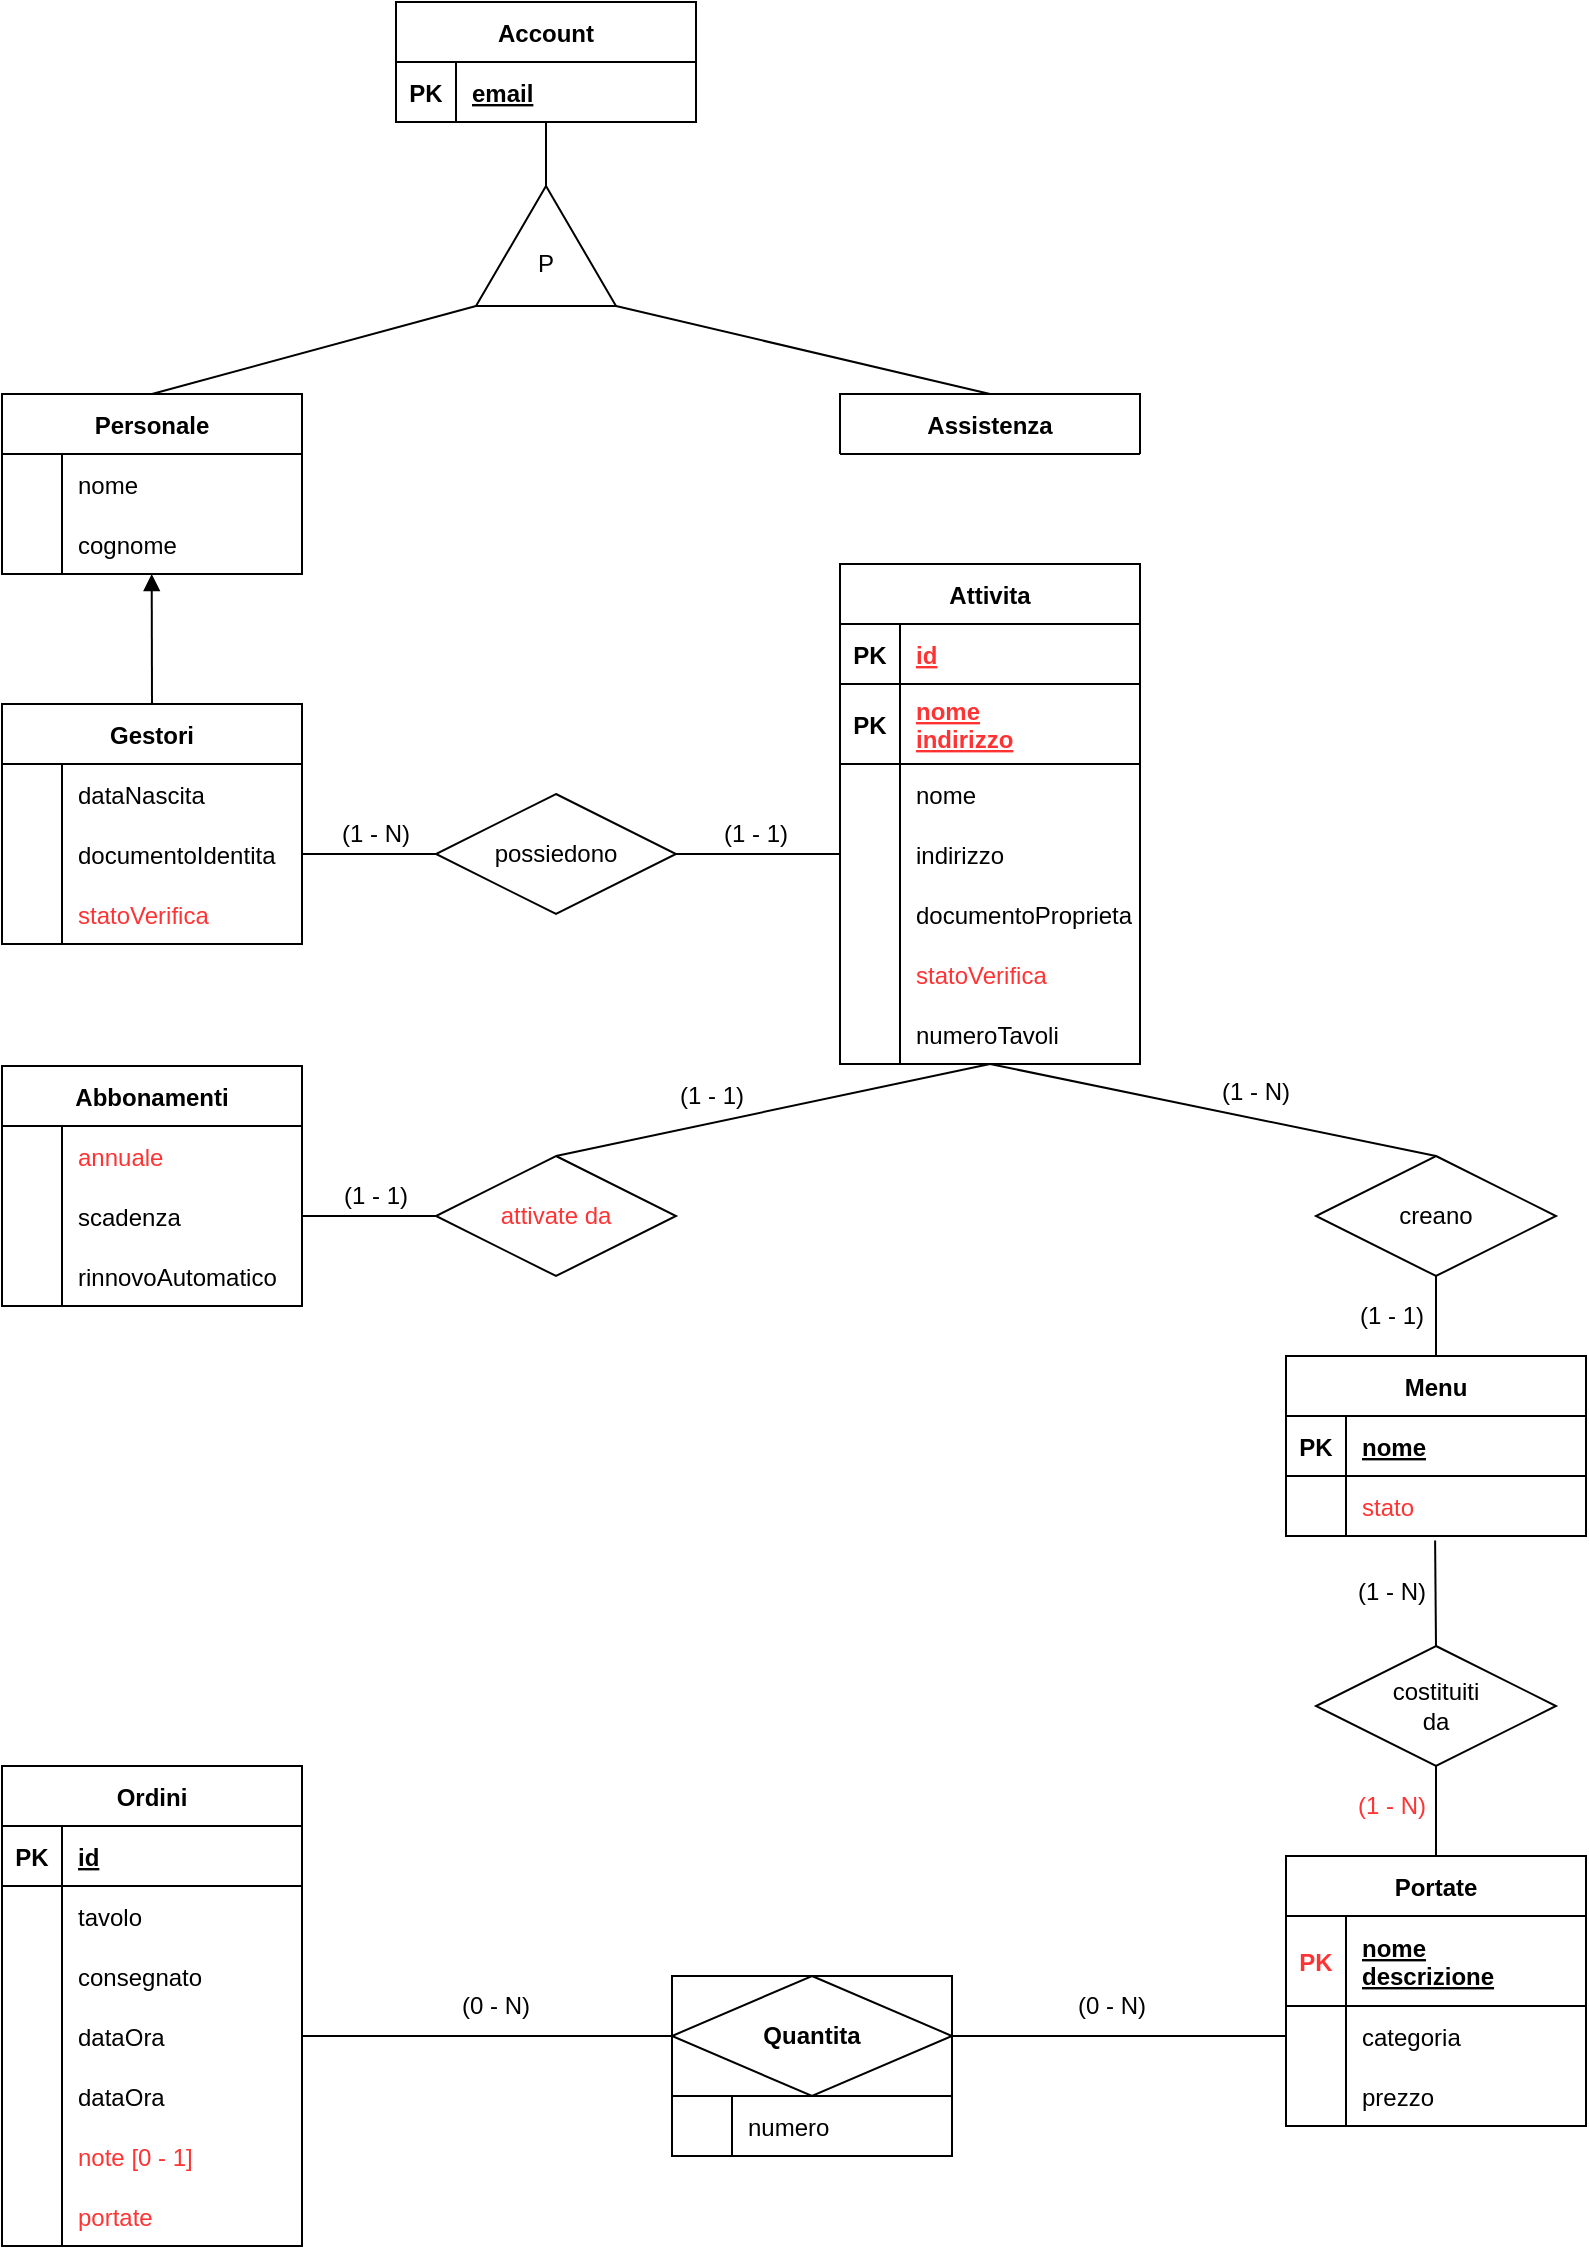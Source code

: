 <mxfile version="20.3.0" type="device"><diagram id="R2lEEEUBdFMjLlhIrx00" name="Page-1"><mxGraphModel dx="1221" dy="764" grid="1" gridSize="10" guides="1" tooltips="1" connect="1" arrows="1" fold="1" page="1" pageScale="1" pageWidth="850" pageHeight="1100" math="0" shadow="0" extFonts="Permanent Marker^https://fonts.googleapis.com/css?family=Permanent+Marker"><root><mxCell id="0"/><mxCell id="1" parent="0"/><mxCell id="C-vyLk0tnHw3VtMMgP7b-23" value="Account" style="shape=table;startSize=30;container=1;collapsible=1;childLayout=tableLayout;fixedRows=1;rowLines=0;fontStyle=1;align=center;resizeLast=1;" parent="1" vertex="1"><mxGeometry x="232" y="10" width="150" height="60" as="geometry"/></mxCell><mxCell id="C-vyLk0tnHw3VtMMgP7b-24" value="" style="shape=partialRectangle;collapsible=0;dropTarget=0;pointerEvents=0;fillColor=none;points=[[0,0.5],[1,0.5]];portConstraint=eastwest;top=0;left=0;right=0;bottom=1;" parent="C-vyLk0tnHw3VtMMgP7b-23" vertex="1"><mxGeometry y="30" width="150" height="30" as="geometry"/></mxCell><mxCell id="C-vyLk0tnHw3VtMMgP7b-25" value="PK" style="shape=partialRectangle;overflow=hidden;connectable=0;fillColor=none;top=0;left=0;bottom=0;right=0;fontStyle=1;" parent="C-vyLk0tnHw3VtMMgP7b-24" vertex="1"><mxGeometry width="30" height="30" as="geometry"><mxRectangle width="30" height="30" as="alternateBounds"/></mxGeometry></mxCell><mxCell id="C-vyLk0tnHw3VtMMgP7b-26" value="email" style="shape=partialRectangle;overflow=hidden;connectable=0;fillColor=none;top=0;left=0;bottom=0;right=0;align=left;spacingLeft=6;fontStyle=5;" parent="C-vyLk0tnHw3VtMMgP7b-24" vertex="1"><mxGeometry x="30" width="120" height="30" as="geometry"><mxRectangle width="120" height="30" as="alternateBounds"/></mxGeometry></mxCell><mxCell id="6NkEFAegAWC6MnVw9q-V-25" style="rounded=0;orthogonalLoop=1;jettySize=auto;html=1;exitX=0.5;exitY=0;exitDx=0;exitDy=0;entryX=0;entryY=1;entryDx=0;entryDy=0;entryPerimeter=0;endArrow=none;endFill=0;" parent="1" source="6NkEFAegAWC6MnVw9q-V-1" target="6NkEFAegAWC6MnVw9q-V-19" edge="1"><mxGeometry relative="1" as="geometry"/></mxCell><mxCell id="6NkEFAegAWC6MnVw9q-V-1" value="Personale" style="shape=table;startSize=30;container=1;collapsible=1;childLayout=tableLayout;fixedRows=1;rowLines=0;fontStyle=1;align=center;resizeLast=1;" parent="1" vertex="1"><mxGeometry x="35" y="206" width="150" height="90" as="geometry"><mxRectangle x="90" y="450" width="100" height="30" as="alternateBounds"/></mxGeometry></mxCell><mxCell id="6NkEFAegAWC6MnVw9q-V-5" value="" style="shape=partialRectangle;collapsible=0;dropTarget=0;pointerEvents=0;fillColor=none;points=[[0,0.5],[1,0.5]];portConstraint=eastwest;top=0;left=0;right=0;bottom=0;" parent="6NkEFAegAWC6MnVw9q-V-1" vertex="1"><mxGeometry y="30" width="150" height="30" as="geometry"/></mxCell><mxCell id="6NkEFAegAWC6MnVw9q-V-6" value="" style="shape=partialRectangle;overflow=hidden;connectable=0;fillColor=none;top=0;left=0;bottom=0;right=0;" parent="6NkEFAegAWC6MnVw9q-V-5" vertex="1"><mxGeometry width="30" height="30" as="geometry"><mxRectangle width="30" height="30" as="alternateBounds"/></mxGeometry></mxCell><mxCell id="6NkEFAegAWC6MnVw9q-V-7" value="nome" style="shape=partialRectangle;overflow=hidden;connectable=0;fillColor=none;top=0;left=0;bottom=0;right=0;align=left;spacingLeft=6;" parent="6NkEFAegAWC6MnVw9q-V-5" vertex="1"><mxGeometry x="30" width="120" height="30" as="geometry"><mxRectangle width="120" height="30" as="alternateBounds"/></mxGeometry></mxCell><mxCell id="RcecmEqzl8VJ-Z9mxIri-4" value="" style="shape=partialRectangle;collapsible=0;dropTarget=0;pointerEvents=0;fillColor=none;points=[[0,0.5],[1,0.5]];portConstraint=eastwest;top=0;left=0;right=0;bottom=0;" parent="6NkEFAegAWC6MnVw9q-V-1" vertex="1"><mxGeometry y="60" width="150" height="30" as="geometry"/></mxCell><mxCell id="RcecmEqzl8VJ-Z9mxIri-5" value="" style="shape=partialRectangle;overflow=hidden;connectable=0;fillColor=none;top=0;left=0;bottom=0;right=0;" parent="RcecmEqzl8VJ-Z9mxIri-4" vertex="1"><mxGeometry width="30" height="30" as="geometry"><mxRectangle width="30" height="30" as="alternateBounds"/></mxGeometry></mxCell><mxCell id="RcecmEqzl8VJ-Z9mxIri-6" value="cognome" style="shape=partialRectangle;overflow=hidden;connectable=0;fillColor=none;top=0;left=0;bottom=0;right=0;align=left;spacingLeft=6;" parent="RcecmEqzl8VJ-Z9mxIri-4" vertex="1"><mxGeometry x="30" width="120" height="30" as="geometry"><mxRectangle width="120" height="30" as="alternateBounds"/></mxGeometry></mxCell><mxCell id="6NkEFAegAWC6MnVw9q-V-26" style="edgeStyle=none;rounded=0;orthogonalLoop=1;jettySize=auto;html=1;exitX=0.5;exitY=0;exitDx=0;exitDy=0;entryX=1;entryY=1;entryDx=0;entryDy=0;entryPerimeter=0;endArrow=none;endFill=0;" parent="1" source="6NkEFAegAWC6MnVw9q-V-9" target="6NkEFAegAWC6MnVw9q-V-19" edge="1"><mxGeometry relative="1" as="geometry"/></mxCell><mxCell id="6NkEFAegAWC6MnVw9q-V-9" value="Assistenza" style="shape=table;startSize=30;container=1;collapsible=1;childLayout=tableLayout;fixedRows=1;rowLines=0;fontStyle=1;align=center;resizeLast=1;" parent="1" vertex="1"><mxGeometry x="454" y="206" width="150" height="30" as="geometry"/></mxCell><mxCell id="6NkEFAegAWC6MnVw9q-V-13" value="" style="shape=partialRectangle;collapsible=0;dropTarget=0;pointerEvents=0;fillColor=none;points=[[0,0.5],[1,0.5]];portConstraint=eastwest;top=0;left=0;right=0;bottom=0;" parent="6NkEFAegAWC6MnVw9q-V-9" vertex="1" visible="0"><mxGeometry y="30" width="250" height="30" as="geometry"/></mxCell><mxCell id="6NkEFAegAWC6MnVw9q-V-14" value="" style="shape=partialRectangle;overflow=hidden;connectable=0;fillColor=none;top=0;left=0;bottom=0;right=0;" parent="6NkEFAegAWC6MnVw9q-V-13" vertex="1"><mxGeometry width="30" height="30" as="geometry"><mxRectangle width="30" height="30" as="alternateBounds"/></mxGeometry></mxCell><mxCell id="6NkEFAegAWC6MnVw9q-V-15" value="" style="shape=partialRectangle;overflow=hidden;connectable=0;fillColor=none;top=0;left=0;bottom=0;right=0;align=left;spacingLeft=6;" parent="6NkEFAegAWC6MnVw9q-V-13" vertex="1"><mxGeometry x="30" width="220" height="30" as="geometry"><mxRectangle width="220" height="30" as="alternateBounds"/></mxGeometry></mxCell><mxCell id="6NkEFAegAWC6MnVw9q-V-22" value="" style="group" parent="1" vertex="1" connectable="0"><mxGeometry x="272" y="102" width="70" height="60" as="geometry"/></mxCell><mxCell id="6NkEFAegAWC6MnVw9q-V-19" value="" style="verticalLabelPosition=bottom;verticalAlign=top;html=1;shape=mxgraph.basic.acute_triangle;dx=0.5;fillColor=#FFFFFF;" parent="6NkEFAegAWC6MnVw9q-V-22" vertex="1"><mxGeometry width="70" height="60" as="geometry"/></mxCell><mxCell id="6NkEFAegAWC6MnVw9q-V-21" value="P" style="text;html=1;strokeColor=none;fillColor=none;align=center;verticalAlign=middle;whiteSpace=wrap;rounded=0;" parent="6NkEFAegAWC6MnVw9q-V-22" vertex="1"><mxGeometry x="14" y="25.714" width="42" height="25.714" as="geometry"/></mxCell><mxCell id="6NkEFAegAWC6MnVw9q-V-24" style="edgeStyle=orthogonalEdgeStyle;rounded=0;orthogonalLoop=1;jettySize=auto;html=1;entryX=0.5;entryY=1;entryDx=0;entryDy=0;endArrow=none;endFill=0;" parent="1" source="6NkEFAegAWC6MnVw9q-V-19" target="C-vyLk0tnHw3VtMMgP7b-23" edge="1"><mxGeometry relative="1" as="geometry"><mxPoint x="380" y="46" as="targetPoint"/></mxGeometry></mxCell><mxCell id="RcecmEqzl8VJ-Z9mxIri-7" value="" style="endArrow=block;html=1;rounded=0;exitX=0.5;exitY=0;exitDx=0;exitDy=0;endFill=1;entryX=0.499;entryY=1;entryDx=0;entryDy=0;entryPerimeter=0;" parent="1" source="RcecmEqzl8VJ-Z9mxIri-9" target="RcecmEqzl8VJ-Z9mxIri-4" edge="1"><mxGeometry width="50" height="50" relative="1" as="geometry"><mxPoint x="185" y="499" as="sourcePoint"/><mxPoint x="140" y="310" as="targetPoint"/></mxGeometry></mxCell><mxCell id="RcecmEqzl8VJ-Z9mxIri-9" value="Gestori" style="shape=table;startSize=30;container=1;collapsible=1;childLayout=tableLayout;fixedRows=1;rowLines=0;fontStyle=1;align=center;resizeLast=1;" parent="1" vertex="1"><mxGeometry x="35" y="361" width="150" height="120" as="geometry"><mxRectangle x="90" y="450" width="100" height="30" as="alternateBounds"/></mxGeometry></mxCell><mxCell id="RcecmEqzl8VJ-Z9mxIri-10" value="" style="shape=partialRectangle;collapsible=0;dropTarget=0;pointerEvents=0;fillColor=none;points=[[0,0.5],[1,0.5]];portConstraint=eastwest;top=0;left=0;right=0;bottom=0;" parent="RcecmEqzl8VJ-Z9mxIri-9" vertex="1"><mxGeometry y="30" width="150" height="30" as="geometry"/></mxCell><mxCell id="RcecmEqzl8VJ-Z9mxIri-11" value="" style="shape=partialRectangle;overflow=hidden;connectable=0;fillColor=none;top=0;left=0;bottom=0;right=0;" parent="RcecmEqzl8VJ-Z9mxIri-10" vertex="1"><mxGeometry width="30" height="30" as="geometry"><mxRectangle width="30" height="30" as="alternateBounds"/></mxGeometry></mxCell><mxCell id="RcecmEqzl8VJ-Z9mxIri-12" value="dataNascita" style="shape=partialRectangle;overflow=hidden;connectable=0;fillColor=none;top=0;left=0;bottom=0;right=0;align=left;spacingLeft=6;" parent="RcecmEqzl8VJ-Z9mxIri-10" vertex="1"><mxGeometry x="30" width="120" height="30" as="geometry"><mxRectangle width="120" height="30" as="alternateBounds"/></mxGeometry></mxCell><mxCell id="RcecmEqzl8VJ-Z9mxIri-13" value="" style="shape=partialRectangle;collapsible=0;dropTarget=0;pointerEvents=0;fillColor=none;points=[[0,0.5],[1,0.5]];portConstraint=eastwest;top=0;left=0;right=0;bottom=0;" parent="RcecmEqzl8VJ-Z9mxIri-9" vertex="1"><mxGeometry y="60" width="150" height="30" as="geometry"/></mxCell><mxCell id="RcecmEqzl8VJ-Z9mxIri-14" value="" style="shape=partialRectangle;overflow=hidden;connectable=0;fillColor=none;top=0;left=0;bottom=0;right=0;" parent="RcecmEqzl8VJ-Z9mxIri-13" vertex="1"><mxGeometry width="30" height="30" as="geometry"><mxRectangle width="30" height="30" as="alternateBounds"/></mxGeometry></mxCell><mxCell id="RcecmEqzl8VJ-Z9mxIri-15" value="documentoIdentita" style="shape=partialRectangle;overflow=hidden;connectable=0;fillColor=none;top=0;left=0;bottom=0;right=0;align=left;spacingLeft=6;" parent="RcecmEqzl8VJ-Z9mxIri-13" vertex="1"><mxGeometry x="30" width="120" height="30" as="geometry"><mxRectangle width="120" height="30" as="alternateBounds"/></mxGeometry></mxCell><mxCell id="RcecmEqzl8VJ-Z9mxIri-16" value="" style="shape=partialRectangle;collapsible=0;dropTarget=0;pointerEvents=0;fillColor=none;points=[[0,0.5],[1,0.5]];portConstraint=eastwest;top=0;left=0;right=0;bottom=0;" parent="RcecmEqzl8VJ-Z9mxIri-9" vertex="1"><mxGeometry y="90" width="150" height="30" as="geometry"/></mxCell><mxCell id="RcecmEqzl8VJ-Z9mxIri-17" value="" style="shape=partialRectangle;overflow=hidden;connectable=0;fillColor=none;top=0;left=0;bottom=0;right=0;" parent="RcecmEqzl8VJ-Z9mxIri-16" vertex="1"><mxGeometry width="30" height="30" as="geometry"><mxRectangle width="30" height="30" as="alternateBounds"/></mxGeometry></mxCell><mxCell id="RcecmEqzl8VJ-Z9mxIri-18" value="statoVerifica" style="shape=partialRectangle;overflow=hidden;connectable=0;fillColor=none;top=0;left=0;bottom=0;right=0;align=left;spacingLeft=6;strokeColor=#FF3333;fontColor=#FF3333;" parent="RcecmEqzl8VJ-Z9mxIri-16" vertex="1"><mxGeometry x="30" width="120" height="30" as="geometry"><mxRectangle width="120" height="30" as="alternateBounds"/></mxGeometry></mxCell><mxCell id="RcecmEqzl8VJ-Z9mxIri-25" value="" style="group" parent="1" vertex="1" connectable="0"><mxGeometry x="252" y="411" width="120" height="60" as="geometry"/></mxCell><mxCell id="RcecmEqzl8VJ-Z9mxIri-23" value="" style="rhombus;whiteSpace=wrap;html=1;" parent="RcecmEqzl8VJ-Z9mxIri-25" vertex="1"><mxGeometry y="-5" width="120" height="60" as="geometry"/></mxCell><mxCell id="RcecmEqzl8VJ-Z9mxIri-24" value="possiedono" style="text;html=1;strokeColor=none;fillColor=none;align=center;verticalAlign=middle;whiteSpace=wrap;rounded=0;" parent="RcecmEqzl8VJ-Z9mxIri-25" vertex="1"><mxGeometry x="30" y="10" width="60" height="30" as="geometry"/></mxCell><mxCell id="RcecmEqzl8VJ-Z9mxIri-26" style="edgeStyle=orthogonalEdgeStyle;rounded=0;orthogonalLoop=1;jettySize=auto;html=1;exitX=0;exitY=0.5;exitDx=0;exitDy=0;entryX=1;entryY=0.5;entryDx=0;entryDy=0;endArrow=none;endFill=0;" parent="1" source="RcecmEqzl8VJ-Z9mxIri-23" target="RcecmEqzl8VJ-Z9mxIri-13" edge="1"><mxGeometry relative="1" as="geometry"/></mxCell><mxCell id="RcecmEqzl8VJ-Z9mxIri-28" value="Attivita" style="shape=table;startSize=30;container=1;collapsible=1;childLayout=tableLayout;fixedRows=1;rowLines=0;fontStyle=1;align=center;resizeLast=1;" parent="1" vertex="1"><mxGeometry x="454" y="291" width="150" height="250" as="geometry"><mxRectangle x="90" y="450" width="100" height="30" as="alternateBounds"/></mxGeometry></mxCell><mxCell id="RcecmEqzl8VJ-Z9mxIri-39" value="" style="shape=tableRow;horizontal=0;startSize=0;swimlaneHead=0;swimlaneBody=0;fillColor=none;collapsible=0;dropTarget=0;points=[[0,0.5],[1,0.5]];portConstraint=eastwest;top=0;left=0;right=0;bottom=1;" parent="RcecmEqzl8VJ-Z9mxIri-28" vertex="1"><mxGeometry y="30" width="150" height="30" as="geometry"/></mxCell><mxCell id="RcecmEqzl8VJ-Z9mxIri-40" value="PK" style="shape=partialRectangle;connectable=0;fillColor=none;top=0;left=0;bottom=0;right=0;fontStyle=1;overflow=hidden;" parent="RcecmEqzl8VJ-Z9mxIri-39" vertex="1"><mxGeometry width="30" height="30" as="geometry"><mxRectangle width="30" height="30" as="alternateBounds"/></mxGeometry></mxCell><mxCell id="RcecmEqzl8VJ-Z9mxIri-41" value="id" style="shape=partialRectangle;connectable=0;fillColor=none;top=0;left=0;bottom=0;right=0;align=left;spacingLeft=6;fontStyle=5;overflow=hidden;fontColor=#FF3333;" parent="RcecmEqzl8VJ-Z9mxIri-39" vertex="1"><mxGeometry x="30" width="120" height="30" as="geometry"><mxRectangle width="120" height="30" as="alternateBounds"/></mxGeometry></mxCell><mxCell id="RcecmEqzl8VJ-Z9mxIri-94" value="" style="shape=tableRow;horizontal=0;startSize=0;swimlaneHead=0;swimlaneBody=0;fillColor=none;collapsible=0;dropTarget=0;points=[[0,0.5],[1,0.5]];portConstraint=eastwest;top=0;left=0;right=0;bottom=1;" parent="RcecmEqzl8VJ-Z9mxIri-28" vertex="1"><mxGeometry y="60" width="150" height="40" as="geometry"/></mxCell><mxCell id="RcecmEqzl8VJ-Z9mxIri-95" value="PK" style="shape=partialRectangle;connectable=0;fillColor=none;top=0;left=0;bottom=0;right=0;fontStyle=1;overflow=hidden;" parent="RcecmEqzl8VJ-Z9mxIri-94" vertex="1"><mxGeometry width="30" height="40" as="geometry"><mxRectangle width="30" height="40" as="alternateBounds"/></mxGeometry></mxCell><mxCell id="RcecmEqzl8VJ-Z9mxIri-96" value="nome&#10;indirizzo" style="shape=partialRectangle;connectable=0;fillColor=none;top=0;left=0;bottom=0;right=0;align=left;spacingLeft=6;fontStyle=5;overflow=hidden;fontColor=#FF3333;" parent="RcecmEqzl8VJ-Z9mxIri-94" vertex="1"><mxGeometry x="30" width="120" height="40" as="geometry"><mxRectangle width="120" height="40" as="alternateBounds"/></mxGeometry></mxCell><mxCell id="RcecmEqzl8VJ-Z9mxIri-29" value="" style="shape=partialRectangle;collapsible=0;dropTarget=0;pointerEvents=0;fillColor=none;points=[[0,0.5],[1,0.5]];portConstraint=eastwest;top=0;left=0;right=0;bottom=0;" parent="RcecmEqzl8VJ-Z9mxIri-28" vertex="1"><mxGeometry y="100" width="150" height="30" as="geometry"/></mxCell><mxCell id="RcecmEqzl8VJ-Z9mxIri-30" value="" style="shape=partialRectangle;overflow=hidden;connectable=0;fillColor=none;top=0;left=0;bottom=0;right=0;" parent="RcecmEqzl8VJ-Z9mxIri-29" vertex="1"><mxGeometry width="30" height="30" as="geometry"><mxRectangle width="30" height="30" as="alternateBounds"/></mxGeometry></mxCell><mxCell id="RcecmEqzl8VJ-Z9mxIri-31" value="nome" style="shape=partialRectangle;overflow=hidden;connectable=0;fillColor=none;top=0;left=0;bottom=0;right=0;align=left;spacingLeft=6;" parent="RcecmEqzl8VJ-Z9mxIri-29" vertex="1"><mxGeometry x="30" width="120" height="30" as="geometry"><mxRectangle width="120" height="30" as="alternateBounds"/></mxGeometry></mxCell><mxCell id="RcecmEqzl8VJ-Z9mxIri-32" value="" style="shape=partialRectangle;collapsible=0;dropTarget=0;pointerEvents=0;fillColor=none;points=[[0,0.5],[1,0.5]];portConstraint=eastwest;top=0;left=0;right=0;bottom=0;" parent="RcecmEqzl8VJ-Z9mxIri-28" vertex="1"><mxGeometry y="130" width="150" height="30" as="geometry"/></mxCell><mxCell id="RcecmEqzl8VJ-Z9mxIri-33" value="" style="shape=partialRectangle;overflow=hidden;connectable=0;fillColor=none;top=0;left=0;bottom=0;right=0;" parent="RcecmEqzl8VJ-Z9mxIri-32" vertex="1"><mxGeometry width="30" height="30" as="geometry"><mxRectangle width="30" height="30" as="alternateBounds"/></mxGeometry></mxCell><mxCell id="RcecmEqzl8VJ-Z9mxIri-34" value="indirizzo" style="shape=partialRectangle;overflow=hidden;connectable=0;fillColor=none;top=0;left=0;bottom=0;right=0;align=left;spacingLeft=6;" parent="RcecmEqzl8VJ-Z9mxIri-32" vertex="1"><mxGeometry x="30" width="120" height="30" as="geometry"><mxRectangle width="120" height="30" as="alternateBounds"/></mxGeometry></mxCell><mxCell id="RcecmEqzl8VJ-Z9mxIri-35" value="" style="shape=partialRectangle;collapsible=0;dropTarget=0;pointerEvents=0;fillColor=none;points=[[0,0.5],[1,0.5]];portConstraint=eastwest;top=0;left=0;right=0;bottom=0;" parent="RcecmEqzl8VJ-Z9mxIri-28" vertex="1"><mxGeometry y="160" width="150" height="30" as="geometry"/></mxCell><mxCell id="RcecmEqzl8VJ-Z9mxIri-36" value="" style="shape=partialRectangle;overflow=hidden;connectable=0;fillColor=none;top=0;left=0;bottom=0;right=0;" parent="RcecmEqzl8VJ-Z9mxIri-35" vertex="1"><mxGeometry width="30" height="30" as="geometry"><mxRectangle width="30" height="30" as="alternateBounds"/></mxGeometry></mxCell><mxCell id="RcecmEqzl8VJ-Z9mxIri-37" value="documentoProprieta" style="shape=partialRectangle;overflow=hidden;connectable=0;fillColor=none;top=0;left=0;bottom=0;right=0;align=left;spacingLeft=6;" parent="RcecmEqzl8VJ-Z9mxIri-35" vertex="1"><mxGeometry x="30" width="120" height="30" as="geometry"><mxRectangle width="120" height="30" as="alternateBounds"/></mxGeometry></mxCell><mxCell id="RcecmEqzl8VJ-Z9mxIri-42" value="" style="shape=partialRectangle;collapsible=0;dropTarget=0;pointerEvents=0;fillColor=none;points=[[0,0.5],[1,0.5]];portConstraint=eastwest;top=0;left=0;right=0;bottom=0;" parent="RcecmEqzl8VJ-Z9mxIri-28" vertex="1"><mxGeometry y="190" width="150" height="30" as="geometry"/></mxCell><mxCell id="RcecmEqzl8VJ-Z9mxIri-43" value="" style="shape=partialRectangle;overflow=hidden;connectable=0;fillColor=none;top=0;left=0;bottom=0;right=0;" parent="RcecmEqzl8VJ-Z9mxIri-42" vertex="1"><mxGeometry width="30" height="30" as="geometry"><mxRectangle width="30" height="30" as="alternateBounds"/></mxGeometry></mxCell><mxCell id="RcecmEqzl8VJ-Z9mxIri-44" value="statoVerifica" style="shape=partialRectangle;overflow=hidden;connectable=0;fillColor=none;top=0;left=0;bottom=0;right=0;align=left;spacingLeft=6;fontColor=#FF3333;" parent="RcecmEqzl8VJ-Z9mxIri-42" vertex="1"><mxGeometry x="30" width="120" height="30" as="geometry"><mxRectangle width="120" height="30" as="alternateBounds"/></mxGeometry></mxCell><mxCell id="RcecmEqzl8VJ-Z9mxIri-45" value="" style="shape=partialRectangle;collapsible=0;dropTarget=0;pointerEvents=0;fillColor=none;points=[[0,0.5],[1,0.5]];portConstraint=eastwest;top=0;left=0;right=0;bottom=0;" parent="RcecmEqzl8VJ-Z9mxIri-28" vertex="1"><mxGeometry y="220" width="150" height="30" as="geometry"/></mxCell><mxCell id="RcecmEqzl8VJ-Z9mxIri-46" value="" style="shape=partialRectangle;overflow=hidden;connectable=0;fillColor=none;top=0;left=0;bottom=0;right=0;" parent="RcecmEqzl8VJ-Z9mxIri-45" vertex="1"><mxGeometry width="30" height="30" as="geometry"><mxRectangle width="30" height="30" as="alternateBounds"/></mxGeometry></mxCell><mxCell id="RcecmEqzl8VJ-Z9mxIri-47" value="numeroTavoli" style="shape=partialRectangle;overflow=hidden;connectable=0;fillColor=none;top=0;left=0;bottom=0;right=0;align=left;spacingLeft=6;" parent="RcecmEqzl8VJ-Z9mxIri-45" vertex="1"><mxGeometry x="30" width="120" height="30" as="geometry"><mxRectangle width="120" height="30" as="alternateBounds"/></mxGeometry></mxCell><mxCell id="RcecmEqzl8VJ-Z9mxIri-48" value="" style="endArrow=none;html=1;rounded=0;exitX=1;exitY=0.5;exitDx=0;exitDy=0;entryX=0;entryY=0.5;entryDx=0;entryDy=0;" parent="1" source="RcecmEqzl8VJ-Z9mxIri-23" target="RcecmEqzl8VJ-Z9mxIri-32" edge="1"><mxGeometry width="50" height="50" relative="1" as="geometry"><mxPoint x="335" y="429" as="sourcePoint"/><mxPoint x="385" y="379" as="targetPoint"/></mxGeometry></mxCell><mxCell id="RcecmEqzl8VJ-Z9mxIri-50" value="Menu" style="shape=table;startSize=30;container=1;collapsible=1;childLayout=tableLayout;fixedRows=1;rowLines=0;fontStyle=1;align=center;resizeLast=1;" parent="1" vertex="1"><mxGeometry x="677" y="687" width="150" height="90" as="geometry"/></mxCell><mxCell id="RcecmEqzl8VJ-Z9mxIri-51" value="" style="shape=tableRow;horizontal=0;startSize=0;swimlaneHead=0;swimlaneBody=0;fillColor=none;collapsible=0;dropTarget=0;points=[[0,0.5],[1,0.5]];portConstraint=eastwest;top=0;left=0;right=0;bottom=1;" parent="RcecmEqzl8VJ-Z9mxIri-50" vertex="1"><mxGeometry y="30" width="150" height="30" as="geometry"/></mxCell><mxCell id="RcecmEqzl8VJ-Z9mxIri-52" value="PK" style="shape=partialRectangle;connectable=0;fillColor=none;top=0;left=0;bottom=0;right=0;fontStyle=1;overflow=hidden;" parent="RcecmEqzl8VJ-Z9mxIri-51" vertex="1"><mxGeometry width="30" height="30" as="geometry"><mxRectangle width="30" height="30" as="alternateBounds"/></mxGeometry></mxCell><mxCell id="RcecmEqzl8VJ-Z9mxIri-53" value="nome" style="shape=partialRectangle;connectable=0;fillColor=none;top=0;left=0;bottom=0;right=0;align=left;spacingLeft=6;fontStyle=5;overflow=hidden;" parent="RcecmEqzl8VJ-Z9mxIri-51" vertex="1"><mxGeometry x="30" width="120" height="30" as="geometry"><mxRectangle width="120" height="30" as="alternateBounds"/></mxGeometry></mxCell><mxCell id="RcecmEqzl8VJ-Z9mxIri-54" value="" style="shape=tableRow;horizontal=0;startSize=0;swimlaneHead=0;swimlaneBody=0;fillColor=none;collapsible=0;dropTarget=0;points=[[0,0.5],[1,0.5]];portConstraint=eastwest;top=0;left=0;right=0;bottom=0;" parent="RcecmEqzl8VJ-Z9mxIri-50" vertex="1"><mxGeometry y="60" width="150" height="30" as="geometry"/></mxCell><mxCell id="RcecmEqzl8VJ-Z9mxIri-55" value="" style="shape=partialRectangle;connectable=0;fillColor=none;top=0;left=0;bottom=0;right=0;editable=1;overflow=hidden;" parent="RcecmEqzl8VJ-Z9mxIri-54" vertex="1"><mxGeometry width="30" height="30" as="geometry"><mxRectangle width="30" height="30" as="alternateBounds"/></mxGeometry></mxCell><mxCell id="RcecmEqzl8VJ-Z9mxIri-56" value="stato" style="shape=partialRectangle;connectable=0;fillColor=none;top=0;left=0;bottom=0;right=0;align=left;spacingLeft=6;overflow=hidden;fontColor=#FF3333;" parent="RcecmEqzl8VJ-Z9mxIri-54" vertex="1"><mxGeometry x="30" width="120" height="30" as="geometry"><mxRectangle width="120" height="30" as="alternateBounds"/></mxGeometry></mxCell><mxCell id="RcecmEqzl8VJ-Z9mxIri-63" value="" style="group" parent="1" vertex="1" connectable="0"><mxGeometry x="692" y="592" width="120" height="60" as="geometry"/></mxCell><mxCell id="RcecmEqzl8VJ-Z9mxIri-64" value="" style="rhombus;whiteSpace=wrap;html=1;" parent="RcecmEqzl8VJ-Z9mxIri-63" vertex="1"><mxGeometry y="-5" width="120" height="60" as="geometry"/></mxCell><mxCell id="RcecmEqzl8VJ-Z9mxIri-65" value="creano" style="text;html=1;strokeColor=none;fillColor=none;align=center;verticalAlign=middle;whiteSpace=wrap;rounded=0;" parent="RcecmEqzl8VJ-Z9mxIri-63" vertex="1"><mxGeometry x="30" y="10" width="60" height="30" as="geometry"/></mxCell><mxCell id="RcecmEqzl8VJ-Z9mxIri-67" value="" style="endArrow=none;html=1;rounded=0;exitX=0.5;exitY=1;exitDx=0;exitDy=0;entryX=0.5;entryY=0;entryDx=0;entryDy=0;" parent="1" source="RcecmEqzl8VJ-Z9mxIri-64" target="RcecmEqzl8VJ-Z9mxIri-50" edge="1"><mxGeometry width="50" height="50" relative="1" as="geometry"><mxPoint x="730" y="286" as="sourcePoint"/><mxPoint x="885" y="476" as="targetPoint"/></mxGeometry></mxCell><mxCell id="RcecmEqzl8VJ-Z9mxIri-69" value="" style="endArrow=none;html=1;rounded=0;entryX=0.5;entryY=0;entryDx=0;entryDy=0;exitX=0.5;exitY=1;exitDx=0;exitDy=0;" parent="1" edge="1" target="RcecmEqzl8VJ-Z9mxIri-64" source="RcecmEqzl8VJ-Z9mxIri-28"><mxGeometry width="50" height="50" relative="1" as="geometry"><mxPoint x="530.95" y="527.24" as="sourcePoint"/><mxPoint x="715" y="521.0" as="targetPoint"/></mxGeometry></mxCell><mxCell id="RcecmEqzl8VJ-Z9mxIri-72" value="" style="group" parent="1" vertex="1" connectable="0"><mxGeometry x="692" y="837" width="120" height="60" as="geometry"/></mxCell><mxCell id="RcecmEqzl8VJ-Z9mxIri-73" value="" style="rhombus;whiteSpace=wrap;html=1;" parent="RcecmEqzl8VJ-Z9mxIri-72" vertex="1"><mxGeometry y="-5" width="120" height="60" as="geometry"/></mxCell><mxCell id="RcecmEqzl8VJ-Z9mxIri-74" value="costituiti da" style="text;html=1;strokeColor=none;fillColor=none;align=center;verticalAlign=middle;whiteSpace=wrap;rounded=0;" parent="RcecmEqzl8VJ-Z9mxIri-72" vertex="1"><mxGeometry x="30" y="10" width="60" height="30" as="geometry"/></mxCell><mxCell id="RcecmEqzl8VJ-Z9mxIri-75" value="" style="endArrow=none;html=1;rounded=0;fontColor=#FF3333;exitX=0.5;exitY=0;exitDx=0;exitDy=0;entryX=0.497;entryY=1.075;entryDx=0;entryDy=0;entryPerimeter=0;" parent="1" source="RcecmEqzl8VJ-Z9mxIri-73" target="RcecmEqzl8VJ-Z9mxIri-54" edge="1"><mxGeometry width="50" height="50" relative="1" as="geometry"><mxPoint x="1155" y="516" as="sourcePoint"/><mxPoint x="1175" y="396" as="targetPoint"/></mxGeometry></mxCell><mxCell id="RcecmEqzl8VJ-Z9mxIri-76" value="Portate" style="shape=table;startSize=30;container=1;collapsible=1;childLayout=tableLayout;fixedRows=1;rowLines=0;fontStyle=1;align=center;resizeLast=1;fontColor=#000000;" parent="1" vertex="1"><mxGeometry x="677" y="937" width="150" height="135" as="geometry"/></mxCell><mxCell id="RcecmEqzl8VJ-Z9mxIri-77" value="" style="shape=tableRow;horizontal=0;startSize=0;swimlaneHead=0;swimlaneBody=0;fillColor=none;collapsible=0;dropTarget=0;points=[[0,0.5],[1,0.5]];portConstraint=eastwest;top=0;left=0;right=0;bottom=1;fontColor=#FF3333;" parent="RcecmEqzl8VJ-Z9mxIri-76" vertex="1"><mxGeometry y="30" width="150" height="45" as="geometry"/></mxCell><mxCell id="RcecmEqzl8VJ-Z9mxIri-78" value="PK" style="shape=partialRectangle;connectable=0;fillColor=none;top=0;left=0;bottom=0;right=0;fontStyle=1;overflow=hidden;fontColor=#FF3333;" parent="RcecmEqzl8VJ-Z9mxIri-77" vertex="1"><mxGeometry width="30" height="45" as="geometry"><mxRectangle width="30" height="45" as="alternateBounds"/></mxGeometry></mxCell><mxCell id="RcecmEqzl8VJ-Z9mxIri-79" value="nome&#10;descrizione" style="shape=partialRectangle;connectable=0;fillColor=none;top=0;left=0;bottom=0;right=0;align=left;spacingLeft=6;fontStyle=5;overflow=hidden;fontColor=#000000;" parent="RcecmEqzl8VJ-Z9mxIri-77" vertex="1"><mxGeometry x="30" width="120" height="45" as="geometry"><mxRectangle width="120" height="45" as="alternateBounds"/></mxGeometry></mxCell><mxCell id="RcecmEqzl8VJ-Z9mxIri-80" value="" style="shape=tableRow;horizontal=0;startSize=0;swimlaneHead=0;swimlaneBody=0;fillColor=none;collapsible=0;dropTarget=0;points=[[0,0.5],[1,0.5]];portConstraint=eastwest;top=0;left=0;right=0;bottom=0;fontColor=#FF3333;" parent="RcecmEqzl8VJ-Z9mxIri-76" vertex="1"><mxGeometry y="75" width="150" height="30" as="geometry"/></mxCell><mxCell id="RcecmEqzl8VJ-Z9mxIri-81" value="" style="shape=partialRectangle;connectable=0;fillColor=none;top=0;left=0;bottom=0;right=0;editable=1;overflow=hidden;fontColor=#FF3333;" parent="RcecmEqzl8VJ-Z9mxIri-80" vertex="1"><mxGeometry width="30" height="30" as="geometry"><mxRectangle width="30" height="30" as="alternateBounds"/></mxGeometry></mxCell><mxCell id="RcecmEqzl8VJ-Z9mxIri-82" value="categoria" style="shape=partialRectangle;connectable=0;fillColor=none;top=0;left=0;bottom=0;right=0;align=left;spacingLeft=6;overflow=hidden;fontColor=#000000;" parent="RcecmEqzl8VJ-Z9mxIri-80" vertex="1"><mxGeometry x="30" width="120" height="30" as="geometry"><mxRectangle width="120" height="30" as="alternateBounds"/></mxGeometry></mxCell><mxCell id="RcecmEqzl8VJ-Z9mxIri-97" value="" style="shape=tableRow;horizontal=0;startSize=0;swimlaneHead=0;swimlaneBody=0;fillColor=none;collapsible=0;dropTarget=0;points=[[0,0.5],[1,0.5]];portConstraint=eastwest;top=0;left=0;right=0;bottom=0;fontColor=#FF3333;" parent="RcecmEqzl8VJ-Z9mxIri-76" vertex="1"><mxGeometry y="105" width="150" height="30" as="geometry"/></mxCell><mxCell id="RcecmEqzl8VJ-Z9mxIri-98" value="" style="shape=partialRectangle;connectable=0;fillColor=none;top=0;left=0;bottom=0;right=0;editable=1;overflow=hidden;fontColor=#FF3333;" parent="RcecmEqzl8VJ-Z9mxIri-97" vertex="1"><mxGeometry width="30" height="30" as="geometry"><mxRectangle width="30" height="30" as="alternateBounds"/></mxGeometry></mxCell><mxCell id="RcecmEqzl8VJ-Z9mxIri-99" value="prezzo" style="shape=partialRectangle;connectable=0;fillColor=none;top=0;left=0;bottom=0;right=0;align=left;spacingLeft=6;overflow=hidden;fontColor=#000000;" parent="RcecmEqzl8VJ-Z9mxIri-97" vertex="1"><mxGeometry x="30" width="120" height="30" as="geometry"><mxRectangle width="120" height="30" as="alternateBounds"/></mxGeometry></mxCell><mxCell id="RcecmEqzl8VJ-Z9mxIri-89" value="" style="endArrow=none;html=1;rounded=0;fontColor=#FF3333;exitX=0.5;exitY=1;exitDx=0;exitDy=0;" parent="1" source="RcecmEqzl8VJ-Z9mxIri-73" target="RcecmEqzl8VJ-Z9mxIri-76" edge="1"><mxGeometry width="50" height="50" relative="1" as="geometry"><mxPoint x="1475" y="416" as="sourcePoint"/><mxPoint x="1475" y="416" as="targetPoint"/></mxGeometry></mxCell><mxCell id="RcecmEqzl8VJ-Z9mxIri-100" value="" style="group" parent="1" vertex="1" connectable="0"><mxGeometry x="252" y="592" width="120" height="60" as="geometry"/></mxCell><mxCell id="RcecmEqzl8VJ-Z9mxIri-101" value="" style="rhombus;whiteSpace=wrap;html=1;" parent="RcecmEqzl8VJ-Z9mxIri-100" vertex="1"><mxGeometry y="-5" width="120" height="60" as="geometry"/></mxCell><mxCell id="RcecmEqzl8VJ-Z9mxIri-102" value="&lt;font color=&quot;#ff3333&quot;&gt;attivate da&lt;/font&gt;" style="text;html=1;strokeColor=none;fillColor=none;align=center;verticalAlign=middle;whiteSpace=wrap;rounded=0;" parent="RcecmEqzl8VJ-Z9mxIri-100" vertex="1"><mxGeometry x="30" y="10" width="60" height="30" as="geometry"/></mxCell><mxCell id="RcecmEqzl8VJ-Z9mxIri-103" value="" style="endArrow=none;html=1;rounded=0;fontColor=#FF3333;exitX=0.5;exitY=0;exitDx=0;exitDy=0;entryX=0.5;entryY=1;entryDx=0;entryDy=0;" parent="1" source="RcecmEqzl8VJ-Z9mxIri-101" target="RcecmEqzl8VJ-Z9mxIri-28" edge="1"><mxGeometry width="50" height="50" relative="1" as="geometry"><mxPoint x="575" y="706" as="sourcePoint"/><mxPoint x="530" y="570" as="targetPoint"/></mxGeometry></mxCell><mxCell id="RcecmEqzl8VJ-Z9mxIri-104" value="Abbonamenti" style="shape=table;startSize=30;container=1;collapsible=1;childLayout=tableLayout;fixedRows=1;rowLines=0;fontStyle=1;align=center;resizeLast=1;" parent="1" vertex="1"><mxGeometry x="35" y="542" width="150" height="120" as="geometry"><mxRectangle x="90" y="450" width="100" height="30" as="alternateBounds"/></mxGeometry></mxCell><mxCell id="RcecmEqzl8VJ-Z9mxIri-105" value="" style="shape=partialRectangle;collapsible=0;dropTarget=0;pointerEvents=0;fillColor=none;points=[[0,0.5],[1,0.5]];portConstraint=eastwest;top=0;left=0;right=0;bottom=0;" parent="RcecmEqzl8VJ-Z9mxIri-104" vertex="1"><mxGeometry y="30" width="150" height="30" as="geometry"/></mxCell><mxCell id="RcecmEqzl8VJ-Z9mxIri-106" value="" style="shape=partialRectangle;overflow=hidden;connectable=0;fillColor=none;top=0;left=0;bottom=0;right=0;" parent="RcecmEqzl8VJ-Z9mxIri-105" vertex="1"><mxGeometry width="30" height="30" as="geometry"><mxRectangle width="30" height="30" as="alternateBounds"/></mxGeometry></mxCell><mxCell id="RcecmEqzl8VJ-Z9mxIri-107" value="annuale" style="shape=partialRectangle;overflow=hidden;connectable=0;fillColor=none;top=0;left=0;bottom=0;right=0;align=left;spacingLeft=6;fontColor=#FF3333;" parent="RcecmEqzl8VJ-Z9mxIri-105" vertex="1"><mxGeometry x="30" width="120" height="30" as="geometry"><mxRectangle width="120" height="30" as="alternateBounds"/></mxGeometry></mxCell><mxCell id="RcecmEqzl8VJ-Z9mxIri-108" value="" style="shape=partialRectangle;collapsible=0;dropTarget=0;pointerEvents=0;fillColor=none;points=[[0,0.5],[1,0.5]];portConstraint=eastwest;top=0;left=0;right=0;bottom=0;" parent="RcecmEqzl8VJ-Z9mxIri-104" vertex="1"><mxGeometry y="60" width="150" height="30" as="geometry"/></mxCell><mxCell id="RcecmEqzl8VJ-Z9mxIri-109" value="" style="shape=partialRectangle;overflow=hidden;connectable=0;fillColor=none;top=0;left=0;bottom=0;right=0;" parent="RcecmEqzl8VJ-Z9mxIri-108" vertex="1"><mxGeometry width="30" height="30" as="geometry"><mxRectangle width="30" height="30" as="alternateBounds"/></mxGeometry></mxCell><mxCell id="RcecmEqzl8VJ-Z9mxIri-110" value="scadenza" style="shape=partialRectangle;overflow=hidden;connectable=0;fillColor=none;top=0;left=0;bottom=0;right=0;align=left;spacingLeft=6;" parent="RcecmEqzl8VJ-Z9mxIri-108" vertex="1"><mxGeometry x="30" width="120" height="30" as="geometry"><mxRectangle width="120" height="30" as="alternateBounds"/></mxGeometry></mxCell><mxCell id="RcecmEqzl8VJ-Z9mxIri-111" value="" style="shape=partialRectangle;collapsible=0;dropTarget=0;pointerEvents=0;fillColor=none;points=[[0,0.5],[1,0.5]];portConstraint=eastwest;top=0;left=0;right=0;bottom=0;" parent="RcecmEqzl8VJ-Z9mxIri-104" vertex="1"><mxGeometry y="90" width="150" height="30" as="geometry"/></mxCell><mxCell id="RcecmEqzl8VJ-Z9mxIri-112" value="" style="shape=partialRectangle;overflow=hidden;connectable=0;fillColor=none;top=0;left=0;bottom=0;right=0;" parent="RcecmEqzl8VJ-Z9mxIri-111" vertex="1"><mxGeometry width="30" height="30" as="geometry"><mxRectangle width="30" height="30" as="alternateBounds"/></mxGeometry></mxCell><mxCell id="RcecmEqzl8VJ-Z9mxIri-113" value="rinnovoAutomatico" style="shape=partialRectangle;overflow=hidden;connectable=0;fillColor=none;top=0;left=0;bottom=0;right=0;align=left;spacingLeft=6;strokeColor=#FF3333;fontColor=#000000;" parent="RcecmEqzl8VJ-Z9mxIri-111" vertex="1"><mxGeometry x="30" width="120" height="30" as="geometry"><mxRectangle width="120" height="30" as="alternateBounds"/></mxGeometry></mxCell><mxCell id="RcecmEqzl8VJ-Z9mxIri-114" value="" style="endArrow=none;html=1;rounded=0;fontColor=#FF3333;entryX=1;entryY=0.5;entryDx=0;entryDy=0;exitX=0;exitY=0.5;exitDx=0;exitDy=0;" parent="1" source="RcecmEqzl8VJ-Z9mxIri-101" target="RcecmEqzl8VJ-Z9mxIri-108" edge="1"><mxGeometry width="50" height="50" relative="1" as="geometry"><mxPoint x="282" y="672" as="sourcePoint"/><mxPoint x="355" y="681" as="targetPoint"/></mxGeometry></mxCell><mxCell id="WHjnp8Ygykom9HFBFVoq-11" value="" style="endArrow=none;html=1;rounded=0;exitX=0;exitY=0.5;exitDx=0;exitDy=0;entryX=1;entryY=0.5;entryDx=0;entryDy=0;" edge="1" parent="1" source="WHjnp8Ygykom9HFBFVoq-24" target="WHjnp8Ygykom9HFBFVoq-49"><mxGeometry width="50" height="50" relative="1" as="geometry"><mxPoint x="110" y="1128" as="sourcePoint"/><mxPoint x="156" y="1082" as="targetPoint"/></mxGeometry></mxCell><mxCell id="WHjnp8Ygykom9HFBFVoq-12" value="" style="endArrow=none;html=1;rounded=0;entryX=0;entryY=0.5;entryDx=0;entryDy=0;exitX=1;exitY=0.5;exitDx=0;exitDy=0;" edge="1" parent="1" source="WHjnp8Ygykom9HFBFVoq-24" target="RcecmEqzl8VJ-Z9mxIri-80"><mxGeometry width="50" height="50" relative="1" as="geometry"><mxPoint x="1517" y="662" as="sourcePoint"/><mxPoint x="1533" y="702" as="targetPoint"/></mxGeometry></mxCell><mxCell id="WHjnp8Ygykom9HFBFVoq-38" value="" style="group" vertex="1" connectable="0" parent="1"><mxGeometry x="370" y="997" width="140" height="90" as="geometry"/></mxCell><mxCell id="WHjnp8Ygykom9HFBFVoq-24" value="&lt;b&gt;Quantita&lt;/b&gt;" style="shape=associativeEntity;whiteSpace=wrap;html=1;align=center;" vertex="1" parent="WHjnp8Ygykom9HFBFVoq-38"><mxGeometry width="140" height="60" as="geometry"/></mxCell><mxCell id="WHjnp8Ygykom9HFBFVoq-25" value="" style="shape=table;startSize=0;container=1;collapsible=1;childLayout=tableLayout;fixedRows=1;rowLines=0;fontStyle=1;align=center;resizeLast=1;" vertex="1" parent="WHjnp8Ygykom9HFBFVoq-38"><mxGeometry y="60" width="140" height="30" as="geometry"/></mxCell><mxCell id="WHjnp8Ygykom9HFBFVoq-29" value="" style="shape=tableRow;horizontal=0;startSize=0;swimlaneHead=0;swimlaneBody=0;fillColor=none;collapsible=0;dropTarget=0;points=[[0,0.5],[1,0.5]];portConstraint=eastwest;top=0;left=0;right=0;bottom=0;" vertex="1" parent="WHjnp8Ygykom9HFBFVoq-25"><mxGeometry width="140" height="30" as="geometry"/></mxCell><mxCell id="WHjnp8Ygykom9HFBFVoq-30" value="" style="shape=partialRectangle;connectable=0;fillColor=none;top=0;left=0;bottom=0;right=0;editable=1;overflow=hidden;" vertex="1" parent="WHjnp8Ygykom9HFBFVoq-29"><mxGeometry width="30" height="30" as="geometry"><mxRectangle width="30" height="30" as="alternateBounds"/></mxGeometry></mxCell><mxCell id="WHjnp8Ygykom9HFBFVoq-31" value="numero" style="shape=partialRectangle;connectable=0;fillColor=none;top=0;left=0;bottom=0;right=0;align=left;spacingLeft=6;overflow=hidden;" vertex="1" parent="WHjnp8Ygykom9HFBFVoq-29"><mxGeometry x="30" width="110" height="30" as="geometry"><mxRectangle width="110" height="30" as="alternateBounds"/></mxGeometry></mxCell><mxCell id="WHjnp8Ygykom9HFBFVoq-39" value="Ordini" style="shape=table;startSize=30;container=1;collapsible=1;childLayout=tableLayout;fixedRows=1;rowLines=0;fontStyle=1;align=center;resizeLast=1;" vertex="1" parent="1"><mxGeometry x="35" y="892" width="150" height="240" as="geometry"/></mxCell><mxCell id="WHjnp8Ygykom9HFBFVoq-40" value="" style="shape=tableRow;horizontal=0;startSize=0;swimlaneHead=0;swimlaneBody=0;fillColor=none;collapsible=0;dropTarget=0;points=[[0,0.5],[1,0.5]];portConstraint=eastwest;top=0;left=0;right=0;bottom=1;" vertex="1" parent="WHjnp8Ygykom9HFBFVoq-39"><mxGeometry y="30" width="150" height="30" as="geometry"/></mxCell><mxCell id="WHjnp8Ygykom9HFBFVoq-41" value="PK" style="shape=partialRectangle;connectable=0;fillColor=none;top=0;left=0;bottom=0;right=0;fontStyle=1;overflow=hidden;" vertex="1" parent="WHjnp8Ygykom9HFBFVoq-40"><mxGeometry width="30" height="30" as="geometry"><mxRectangle width="30" height="30" as="alternateBounds"/></mxGeometry></mxCell><mxCell id="WHjnp8Ygykom9HFBFVoq-42" value="id" style="shape=partialRectangle;connectable=0;fillColor=none;top=0;left=0;bottom=0;right=0;align=left;spacingLeft=6;fontStyle=5;overflow=hidden;" vertex="1" parent="WHjnp8Ygykom9HFBFVoq-40"><mxGeometry x="30" width="120" height="30" as="geometry"><mxRectangle width="120" height="30" as="alternateBounds"/></mxGeometry></mxCell><mxCell id="WHjnp8Ygykom9HFBFVoq-43" value="" style="shape=tableRow;horizontal=0;startSize=0;swimlaneHead=0;swimlaneBody=0;fillColor=none;collapsible=0;dropTarget=0;points=[[0,0.5],[1,0.5]];portConstraint=eastwest;top=0;left=0;right=0;bottom=0;" vertex="1" parent="WHjnp8Ygykom9HFBFVoq-39"><mxGeometry y="60" width="150" height="30" as="geometry"/></mxCell><mxCell id="WHjnp8Ygykom9HFBFVoq-44" value="" style="shape=partialRectangle;connectable=0;fillColor=none;top=0;left=0;bottom=0;right=0;editable=1;overflow=hidden;" vertex="1" parent="WHjnp8Ygykom9HFBFVoq-43"><mxGeometry width="30" height="30" as="geometry"><mxRectangle width="30" height="30" as="alternateBounds"/></mxGeometry></mxCell><mxCell id="WHjnp8Ygykom9HFBFVoq-45" value="tavolo" style="shape=partialRectangle;connectable=0;fillColor=none;top=0;left=0;bottom=0;right=0;align=left;spacingLeft=6;overflow=hidden;fontColor=#000000;" vertex="1" parent="WHjnp8Ygykom9HFBFVoq-43"><mxGeometry x="30" width="120" height="30" as="geometry"><mxRectangle width="120" height="30" as="alternateBounds"/></mxGeometry></mxCell><mxCell id="WHjnp8Ygykom9HFBFVoq-46" value="" style="shape=tableRow;horizontal=0;startSize=0;swimlaneHead=0;swimlaneBody=0;fillColor=none;collapsible=0;dropTarget=0;points=[[0,0.5],[1,0.5]];portConstraint=eastwest;top=0;left=0;right=0;bottom=0;" vertex="1" parent="WHjnp8Ygykom9HFBFVoq-39"><mxGeometry y="90" width="150" height="30" as="geometry"/></mxCell><mxCell id="WHjnp8Ygykom9HFBFVoq-47" value="" style="shape=partialRectangle;connectable=0;fillColor=none;top=0;left=0;bottom=0;right=0;editable=1;overflow=hidden;" vertex="1" parent="WHjnp8Ygykom9HFBFVoq-46"><mxGeometry width="30" height="30" as="geometry"><mxRectangle width="30" height="30" as="alternateBounds"/></mxGeometry></mxCell><mxCell id="WHjnp8Ygykom9HFBFVoq-48" value="consegnato" style="shape=partialRectangle;connectable=0;fillColor=none;top=0;left=0;bottom=0;right=0;align=left;spacingLeft=6;overflow=hidden;fontColor=#000000;" vertex="1" parent="WHjnp8Ygykom9HFBFVoq-46"><mxGeometry x="30" width="120" height="30" as="geometry"><mxRectangle width="120" height="30" as="alternateBounds"/></mxGeometry></mxCell><mxCell id="WHjnp8Ygykom9HFBFVoq-49" value="" style="shape=tableRow;horizontal=0;startSize=0;swimlaneHead=0;swimlaneBody=0;fillColor=none;collapsible=0;dropTarget=0;points=[[0,0.5],[1,0.5]];portConstraint=eastwest;top=0;left=0;right=0;bottom=0;" vertex="1" parent="WHjnp8Ygykom9HFBFVoq-39"><mxGeometry y="120" width="150" height="30" as="geometry"/></mxCell><mxCell id="WHjnp8Ygykom9HFBFVoq-50" value="" style="shape=partialRectangle;connectable=0;fillColor=none;top=0;left=0;bottom=0;right=0;editable=1;overflow=hidden;" vertex="1" parent="WHjnp8Ygykom9HFBFVoq-49"><mxGeometry width="30" height="30" as="geometry"><mxRectangle width="30" height="30" as="alternateBounds"/></mxGeometry></mxCell><mxCell id="WHjnp8Ygykom9HFBFVoq-51" value="dataOra" style="shape=partialRectangle;connectable=0;fillColor=none;top=0;left=0;bottom=0;right=0;align=left;spacingLeft=6;overflow=hidden;fontColor=#000000;" vertex="1" parent="WHjnp8Ygykom9HFBFVoq-49"><mxGeometry x="30" width="120" height="30" as="geometry"><mxRectangle width="120" height="30" as="alternateBounds"/></mxGeometry></mxCell><mxCell id="WHjnp8Ygykom9HFBFVoq-52" value="" style="shape=tableRow;horizontal=0;startSize=0;swimlaneHead=0;swimlaneBody=0;fillColor=none;collapsible=0;dropTarget=0;points=[[0,0.5],[1,0.5]];portConstraint=eastwest;top=0;left=0;right=0;bottom=0;" vertex="1" parent="WHjnp8Ygykom9HFBFVoq-39"><mxGeometry y="150" width="150" height="30" as="geometry"/></mxCell><mxCell id="WHjnp8Ygykom9HFBFVoq-53" value="" style="shape=partialRectangle;connectable=0;fillColor=none;top=0;left=0;bottom=0;right=0;editable=1;overflow=hidden;" vertex="1" parent="WHjnp8Ygykom9HFBFVoq-52"><mxGeometry width="30" height="30" as="geometry"><mxRectangle width="30" height="30" as="alternateBounds"/></mxGeometry></mxCell><mxCell id="WHjnp8Ygykom9HFBFVoq-54" value="dataOra" style="shape=partialRectangle;connectable=0;fillColor=none;top=0;left=0;bottom=0;right=0;align=left;spacingLeft=6;overflow=hidden;fontColor=#000000;" vertex="1" parent="WHjnp8Ygykom9HFBFVoq-52"><mxGeometry x="30" width="120" height="30" as="geometry"><mxRectangle width="120" height="30" as="alternateBounds"/></mxGeometry></mxCell><mxCell id="WHjnp8Ygykom9HFBFVoq-55" value="" style="shape=tableRow;horizontal=0;startSize=0;swimlaneHead=0;swimlaneBody=0;fillColor=none;collapsible=0;dropTarget=0;points=[[0,0.5],[1,0.5]];portConstraint=eastwest;top=0;left=0;right=0;bottom=0;" vertex="1" parent="WHjnp8Ygykom9HFBFVoq-39"><mxGeometry y="180" width="150" height="30" as="geometry"/></mxCell><mxCell id="WHjnp8Ygykom9HFBFVoq-56" value="" style="shape=partialRectangle;connectable=0;fillColor=none;top=0;left=0;bottom=0;right=0;editable=1;overflow=hidden;" vertex="1" parent="WHjnp8Ygykom9HFBFVoq-55"><mxGeometry width="30" height="30" as="geometry"><mxRectangle width="30" height="30" as="alternateBounds"/></mxGeometry></mxCell><mxCell id="WHjnp8Ygykom9HFBFVoq-57" value="note [0 - 1]" style="shape=partialRectangle;connectable=0;fillColor=none;top=0;left=0;bottom=0;right=0;align=left;spacingLeft=6;overflow=hidden;fontColor=#FF3333;" vertex="1" parent="WHjnp8Ygykom9HFBFVoq-55"><mxGeometry x="30" width="120" height="30" as="geometry"><mxRectangle width="120" height="30" as="alternateBounds"/></mxGeometry></mxCell><mxCell id="WHjnp8Ygykom9HFBFVoq-58" value="" style="shape=tableRow;horizontal=0;startSize=0;swimlaneHead=0;swimlaneBody=0;fillColor=none;collapsible=0;dropTarget=0;points=[[0,0.5],[1,0.5]];portConstraint=eastwest;top=0;left=0;right=0;bottom=0;" vertex="1" parent="WHjnp8Ygykom9HFBFVoq-39"><mxGeometry y="210" width="150" height="30" as="geometry"/></mxCell><mxCell id="WHjnp8Ygykom9HFBFVoq-59" value="" style="shape=partialRectangle;connectable=0;fillColor=none;top=0;left=0;bottom=0;right=0;editable=1;overflow=hidden;" vertex="1" parent="WHjnp8Ygykom9HFBFVoq-58"><mxGeometry width="30" height="30" as="geometry"><mxRectangle width="30" height="30" as="alternateBounds"/></mxGeometry></mxCell><mxCell id="WHjnp8Ygykom9HFBFVoq-60" value="portate" style="shape=partialRectangle;connectable=0;fillColor=none;top=0;left=0;bottom=0;right=0;align=left;spacingLeft=6;overflow=hidden;fontColor=#FF3333;" vertex="1" parent="WHjnp8Ygykom9HFBFVoq-58"><mxGeometry x="30" width="120" height="30" as="geometry"><mxRectangle width="120" height="30" as="alternateBounds"/></mxGeometry></mxCell><mxCell id="WHjnp8Ygykom9HFBFVoq-63" value="&lt;font color=&quot;#000000&quot;&gt;(0 - N)&lt;/font&gt;" style="text;html=1;strokeColor=none;fillColor=none;align=center;verticalAlign=middle;whiteSpace=wrap;rounded=0;fontColor=#FF3333;" vertex="1" parent="1"><mxGeometry x="252" y="997" width="60" height="30" as="geometry"/></mxCell><mxCell id="WHjnp8Ygykom9HFBFVoq-65" value="&lt;font color=&quot;#000000&quot;&gt;(0 - N)&lt;/font&gt;" style="text;html=1;strokeColor=none;fillColor=none;align=center;verticalAlign=middle;whiteSpace=wrap;rounded=0;fontColor=#FF3333;" vertex="1" parent="1"><mxGeometry x="560" y="997" width="60" height="30" as="geometry"/></mxCell><mxCell id="WHjnp8Ygykom9HFBFVoq-66" value="&lt;font color=&quot;#000000&quot;&gt;(1 - N)&lt;/font&gt;" style="text;html=1;strokeColor=none;fillColor=none;align=center;verticalAlign=middle;whiteSpace=wrap;rounded=0;fontColor=#FF3333;" vertex="1" parent="1"><mxGeometry x="700" y="790" width="60" height="30" as="geometry"/></mxCell><mxCell id="WHjnp8Ygykom9HFBFVoq-67" value="(1 - N)" style="text;html=1;strokeColor=none;fillColor=none;align=center;verticalAlign=middle;whiteSpace=wrap;rounded=0;fontColor=#FF3333;" vertex="1" parent="1"><mxGeometry x="700" y="897" width="60" height="30" as="geometry"/></mxCell><mxCell id="WHjnp8Ygykom9HFBFVoq-68" value="&lt;font color=&quot;#000000&quot;&gt;(1 - 1)&lt;/font&gt;" style="text;html=1;strokeColor=none;fillColor=none;align=center;verticalAlign=middle;whiteSpace=wrap;rounded=0;fontColor=#FF3333;" vertex="1" parent="1"><mxGeometry x="700" y="652" width="60" height="30" as="geometry"/></mxCell><mxCell id="WHjnp8Ygykom9HFBFVoq-69" value="&lt;font color=&quot;#000000&quot;&gt;(1 - N)&lt;/font&gt;" style="text;html=1;strokeColor=none;fillColor=none;align=center;verticalAlign=middle;whiteSpace=wrap;rounded=0;fontColor=#FF3333;" vertex="1" parent="1"><mxGeometry x="632" y="540" width="60" height="30" as="geometry"/></mxCell><mxCell id="WHjnp8Ygykom9HFBFVoq-71" value="&lt;font color=&quot;#000000&quot;&gt;(1 - 1)&lt;/font&gt;" style="text;html=1;strokeColor=none;fillColor=none;align=center;verticalAlign=middle;whiteSpace=wrap;rounded=0;fontColor=#FF3333;" vertex="1" parent="1"><mxGeometry x="360" y="542" width="60" height="30" as="geometry"/></mxCell><mxCell id="WHjnp8Ygykom9HFBFVoq-72" value="&lt;font color=&quot;#000000&quot;&gt;(1 - 1)&lt;/font&gt;" style="text;html=1;strokeColor=none;fillColor=none;align=center;verticalAlign=middle;whiteSpace=wrap;rounded=0;fontColor=#FF3333;" vertex="1" parent="1"><mxGeometry x="192" y="592" width="60" height="30" as="geometry"/></mxCell><mxCell id="WHjnp8Ygykom9HFBFVoq-74" value="&lt;font color=&quot;#000000&quot;&gt;(1 - 1)&lt;/font&gt;" style="text;html=1;strokeColor=none;fillColor=none;align=center;verticalAlign=middle;whiteSpace=wrap;rounded=0;fontColor=#FF3333;" vertex="1" parent="1"><mxGeometry x="382" y="411" width="60" height="30" as="geometry"/></mxCell><mxCell id="WHjnp8Ygykom9HFBFVoq-75" value="&lt;font color=&quot;#000000&quot;&gt;(1 - N)&lt;/font&gt;" style="text;html=1;strokeColor=none;fillColor=none;align=center;verticalAlign=middle;whiteSpace=wrap;rounded=0;fontColor=#FF3333;" vertex="1" parent="1"><mxGeometry x="192" y="411" width="60" height="30" as="geometry"/></mxCell></root></mxGraphModel></diagram></mxfile>